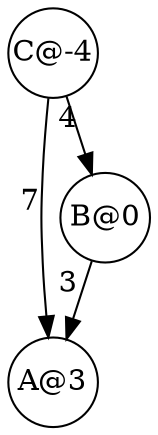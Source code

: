 digraph G {
	node [shape=circle fixedsize=true width=0.6 height=0.6 ]
	a [ label="A@3"]
	b [ label="B@0"]
	c [ label="C@-4"]
	b -> a [ xlabel="3"];
	c -> b [ xlabel="4"];
	c -> a [ xlabel="7" ];
}